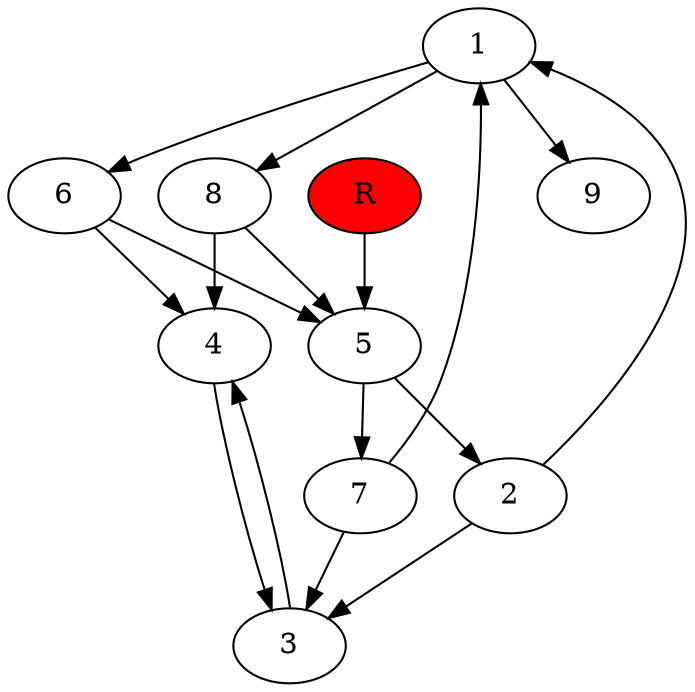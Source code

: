 digraph prb3315 {
	1
	2
	3
	4
	5
	6
	7
	8
	R [fillcolor="#ff0000" style=filled]
	1 -> 6
	1 -> 8
	1 -> 9
	2 -> 1
	2 -> 3
	3 -> 4
	4 -> 3
	5 -> 2
	5 -> 7
	6 -> 4
	6 -> 5
	7 -> 1
	7 -> 3
	8 -> 4
	8 -> 5
	R -> 5
}
